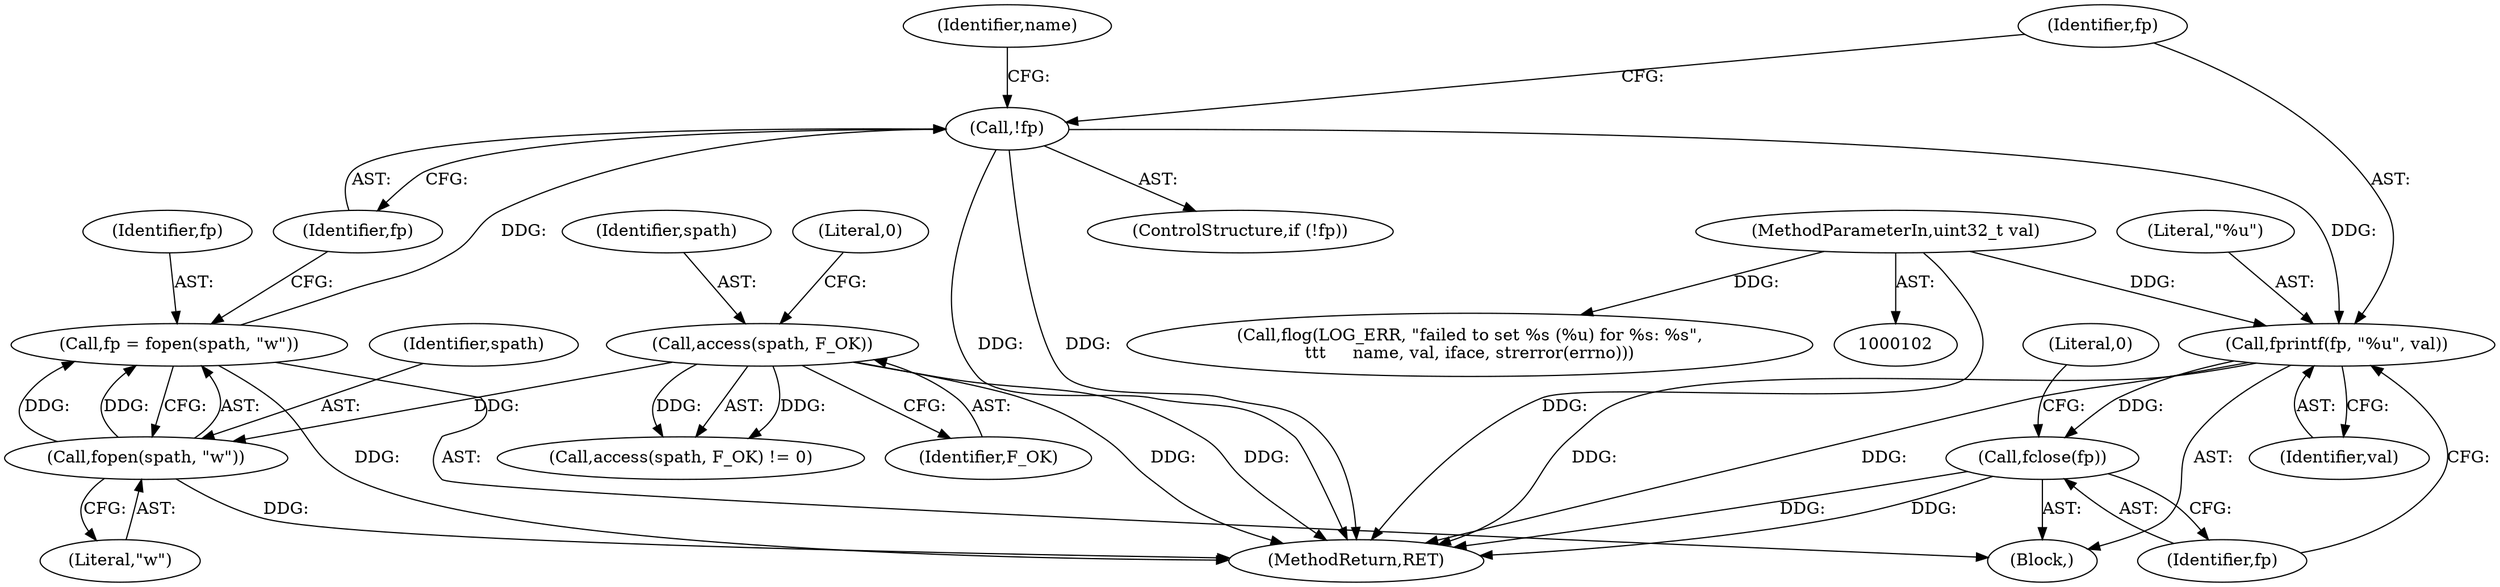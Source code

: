 digraph "0_radvd_92e22ca23e52066da2258df8c76a2dca8a428bcc@API" {
"1000165" [label="(Call,fprintf(fp, \"%u\", val))"];
"1000149" [label="(Call,!fp)"];
"1000143" [label="(Call,fp = fopen(spath, \"w\"))"];
"1000145" [label="(Call,fopen(spath, \"w\"))"];
"1000136" [label="(Call,access(spath, F_OK))"];
"1000106" [label="(MethodParameterIn,uint32_t val)"];
"1000169" [label="(Call,fclose(fp))"];
"1000138" [label="(Identifier,F_OK)"];
"1000106" [label="(MethodParameterIn,uint32_t val)"];
"1000145" [label="(Call,fopen(spath, \"w\"))"];
"1000170" [label="(Identifier,fp)"];
"1000136" [label="(Call,access(spath, F_OK))"];
"1000167" [label="(Literal,\"%u\")"];
"1000144" [label="(Identifier,fp)"];
"1000166" [label="(Identifier,fp)"];
"1000135" [label="(Call,access(spath, F_OK) != 0)"];
"1000173" [label="(MethodReturn,RET)"];
"1000147" [label="(Literal,\"w\")"];
"1000137" [label="(Identifier,spath)"];
"1000168" [label="(Identifier,val)"];
"1000150" [label="(Identifier,fp)"];
"1000165" [label="(Call,fprintf(fp, \"%u\", val))"];
"1000149" [label="(Call,!fp)"];
"1000172" [label="(Literal,0)"];
"1000107" [label="(Block,)"];
"1000148" [label="(ControlStructure,if (!fp))"];
"1000139" [label="(Literal,0)"];
"1000169" [label="(Call,fclose(fp))"];
"1000154" [label="(Call,flog(LOG_ERR, \"failed to set %s (%u) for %s: %s\",\n\t\t\t     name, val, iface, strerror(errno)))"];
"1000143" [label="(Call,fp = fopen(spath, \"w\"))"];
"1000146" [label="(Identifier,spath)"];
"1000153" [label="(Identifier,name)"];
"1000165" -> "1000107"  [label="AST: "];
"1000165" -> "1000168"  [label="CFG: "];
"1000166" -> "1000165"  [label="AST: "];
"1000167" -> "1000165"  [label="AST: "];
"1000168" -> "1000165"  [label="AST: "];
"1000170" -> "1000165"  [label="CFG: "];
"1000165" -> "1000173"  [label="DDG: "];
"1000165" -> "1000173"  [label="DDG: "];
"1000149" -> "1000165"  [label="DDG: "];
"1000106" -> "1000165"  [label="DDG: "];
"1000165" -> "1000169"  [label="DDG: "];
"1000149" -> "1000148"  [label="AST: "];
"1000149" -> "1000150"  [label="CFG: "];
"1000150" -> "1000149"  [label="AST: "];
"1000153" -> "1000149"  [label="CFG: "];
"1000166" -> "1000149"  [label="CFG: "];
"1000149" -> "1000173"  [label="DDG: "];
"1000149" -> "1000173"  [label="DDG: "];
"1000143" -> "1000149"  [label="DDG: "];
"1000143" -> "1000107"  [label="AST: "];
"1000143" -> "1000145"  [label="CFG: "];
"1000144" -> "1000143"  [label="AST: "];
"1000145" -> "1000143"  [label="AST: "];
"1000150" -> "1000143"  [label="CFG: "];
"1000143" -> "1000173"  [label="DDG: "];
"1000145" -> "1000143"  [label="DDG: "];
"1000145" -> "1000143"  [label="DDG: "];
"1000145" -> "1000147"  [label="CFG: "];
"1000146" -> "1000145"  [label="AST: "];
"1000147" -> "1000145"  [label="AST: "];
"1000145" -> "1000173"  [label="DDG: "];
"1000136" -> "1000145"  [label="DDG: "];
"1000136" -> "1000135"  [label="AST: "];
"1000136" -> "1000138"  [label="CFG: "];
"1000137" -> "1000136"  [label="AST: "];
"1000138" -> "1000136"  [label="AST: "];
"1000139" -> "1000136"  [label="CFG: "];
"1000136" -> "1000173"  [label="DDG: "];
"1000136" -> "1000173"  [label="DDG: "];
"1000136" -> "1000135"  [label="DDG: "];
"1000136" -> "1000135"  [label="DDG: "];
"1000106" -> "1000102"  [label="AST: "];
"1000106" -> "1000173"  [label="DDG: "];
"1000106" -> "1000154"  [label="DDG: "];
"1000169" -> "1000107"  [label="AST: "];
"1000169" -> "1000170"  [label="CFG: "];
"1000170" -> "1000169"  [label="AST: "];
"1000172" -> "1000169"  [label="CFG: "];
"1000169" -> "1000173"  [label="DDG: "];
"1000169" -> "1000173"  [label="DDG: "];
}

